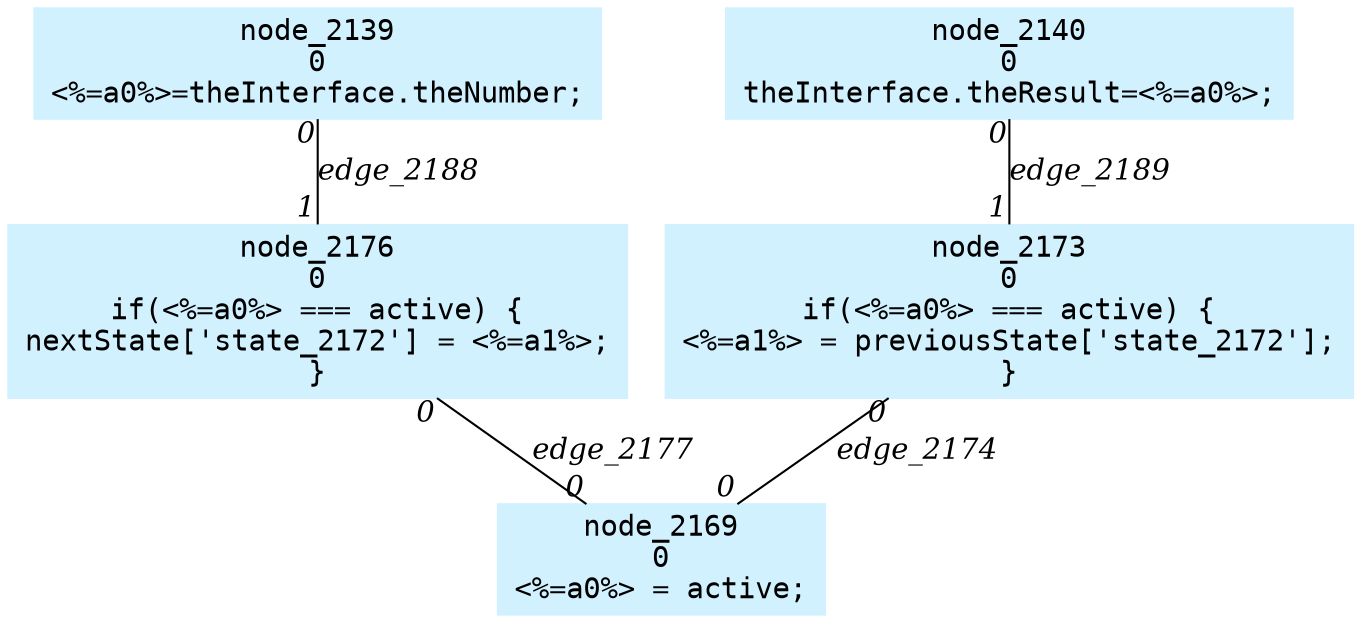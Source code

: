 digraph g{node_2139 [shape=box, style=filled, color="#d1f1ff", fontname="Courier", label="node_2139
0
<%=a0%>=theInterface.theNumber;
" ]
node_2140 [shape=box, style=filled, color="#d1f1ff", fontname="Courier", label="node_2140
0
theInterface.theResult=<%=a0%>;
" ]
node_2169 [shape=box, style=filled, color="#d1f1ff", fontname="Courier", label="node_2169
0
<%=a0%> = active;
" ]
node_2173 [shape=box, style=filled, color="#d1f1ff", fontname="Courier", label="node_2173
0
if(<%=a0%> === active) {
<%=a1%> = previousState['state_2172'];
}
" ]
node_2176 [shape=box, style=filled, color="#d1f1ff", fontname="Courier", label="node_2176
0
if(<%=a0%> === active) {
nextState['state_2172'] = <%=a1%>;
}
" ]
node_2173 -> node_2169 [dir=none, arrowHead=none, fontname="Times-Italic", label="edge_2174",  headlabel="0", taillabel="0" ]
node_2176 -> node_2169 [dir=none, arrowHead=none, fontname="Times-Italic", label="edge_2177",  headlabel="0", taillabel="0" ]
node_2139 -> node_2176 [dir=none, arrowHead=none, fontname="Times-Italic", label="edge_2188",  headlabel="1", taillabel="0" ]
node_2140 -> node_2173 [dir=none, arrowHead=none, fontname="Times-Italic", label="edge_2189",  headlabel="1", taillabel="0" ]
}